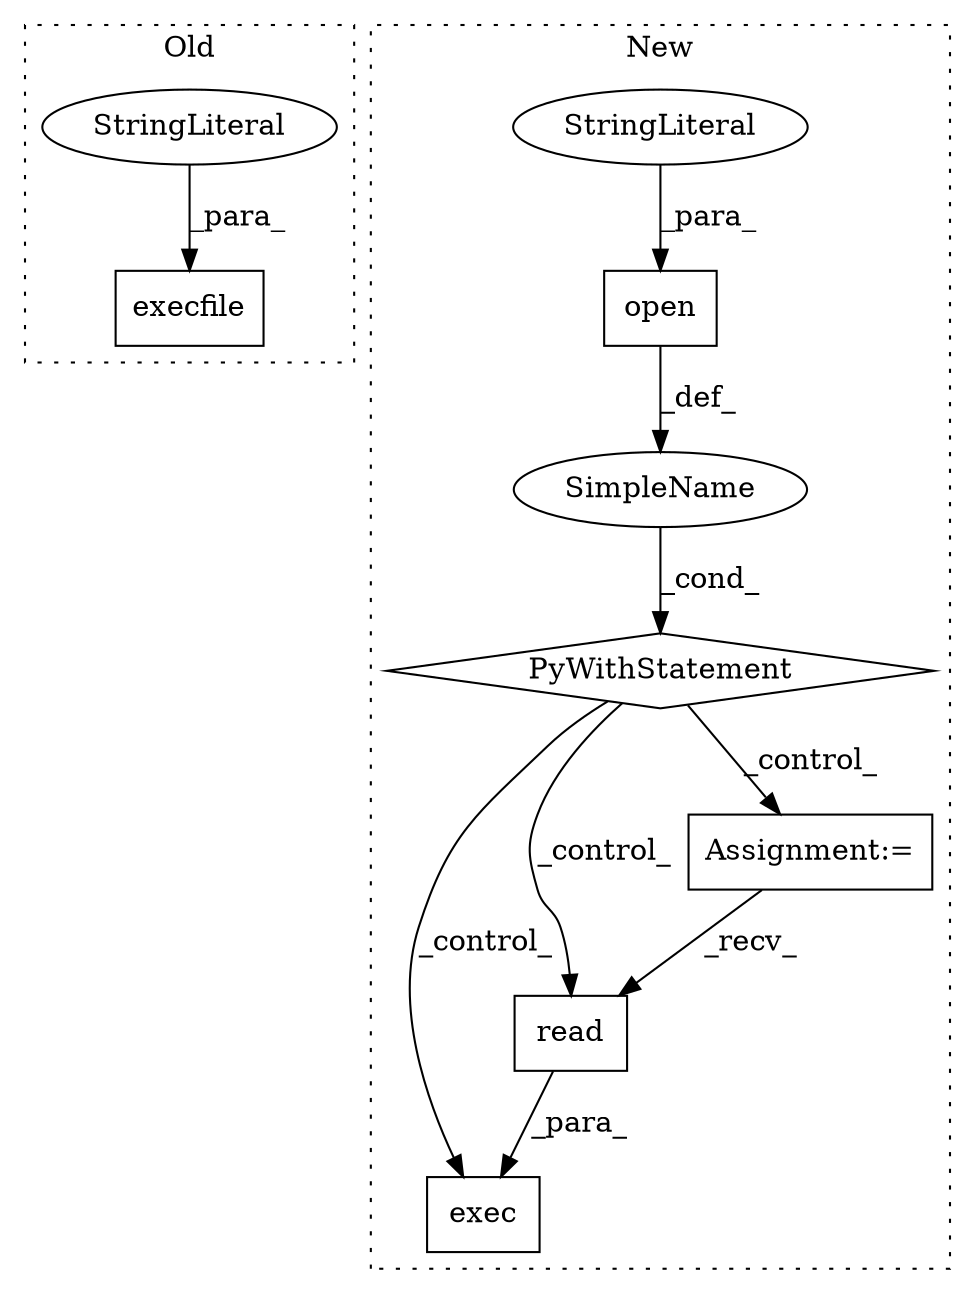 digraph G {
subgraph cluster0 {
1 [label="execfile" a="32" s="269,305" l="9,1" shape="box"];
4 [label="StringLiteral" a="45" s="278" l="27" shape="ellipse"];
label = "Old";
style="dotted";
}
subgraph cluster1 {
2 [label="exec" a="32" s="364,383" l="5,1" shape="box"];
3 [label="read" a="32" s="377" l="6" shape="box"];
5 [label="PyWithStatement" a="104" s="289,332" l="10,2" shape="diamond"];
6 [label="SimpleName" a="42" s="" l="" shape="ellipse"];
7 [label="Assignment:=" a="7" s="349" l="7" shape="box"];
8 [label="open" a="32" s="299,331" l="5,1" shape="box"];
9 [label="StringLiteral" a="45" s="304" l="27" shape="ellipse"];
label = "New";
style="dotted";
}
3 -> 2 [label="_para_"];
4 -> 1 [label="_para_"];
5 -> 3 [label="_control_"];
5 -> 2 [label="_control_"];
5 -> 7 [label="_control_"];
6 -> 5 [label="_cond_"];
7 -> 3 [label="_recv_"];
8 -> 6 [label="_def_"];
9 -> 8 [label="_para_"];
}